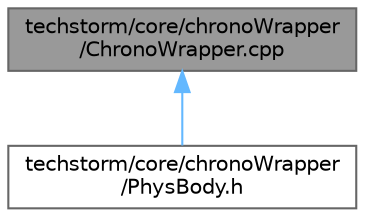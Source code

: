 digraph "techstorm/core/chronoWrapper/ChronoWrapper.cpp"
{
 // LATEX_PDF_SIZE
  bgcolor="transparent";
  edge [fontname=Helvetica,fontsize=10,labelfontname=Helvetica,labelfontsize=10];
  node [fontname=Helvetica,fontsize=10,shape=box,height=0.2,width=0.4];
  Node1 [id="Node000001",label="techstorm/core/chronoWrapper\l/ChronoWrapper.cpp",height=0.2,width=0.4,color="gray40", fillcolor="grey60", style="filled", fontcolor="black",tooltip=" "];
  Node1 -> Node2 [id="edge1_Node000001_Node000002",dir="back",color="steelblue1",style="solid",tooltip=" "];
  Node2 [id="Node000002",label="techstorm/core/chronoWrapper\l/PhysBody.h",height=0.2,width=0.4,color="grey40", fillcolor="white", style="filled",URL="$core_2chrono_wrapper_2_phys_body_8h.html",tooltip=" "];
}
